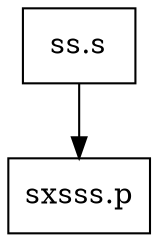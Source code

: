 digraph sls{
node [shape=box]
sss[label="ss.s" ]; 
sxsssp[label="sxsss.p" ]; 

sss->sxsssp; 

}
